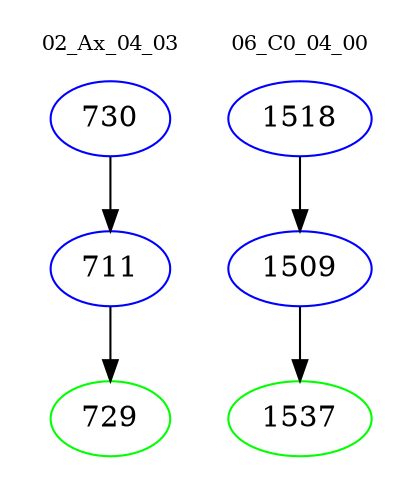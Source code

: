 digraph{
subgraph cluster_0 {
color = white
label = "02_Ax_04_03";
fontsize=10;
T0_730 [label="730", color="blue"]
T0_730 -> T0_711 [color="black"]
T0_711 [label="711", color="blue"]
T0_711 -> T0_729 [color="black"]
T0_729 [label="729", color="green"]
}
subgraph cluster_1 {
color = white
label = "06_C0_04_00";
fontsize=10;
T1_1518 [label="1518", color="blue"]
T1_1518 -> T1_1509 [color="black"]
T1_1509 [label="1509", color="blue"]
T1_1509 -> T1_1537 [color="black"]
T1_1537 [label="1537", color="green"]
}
}
